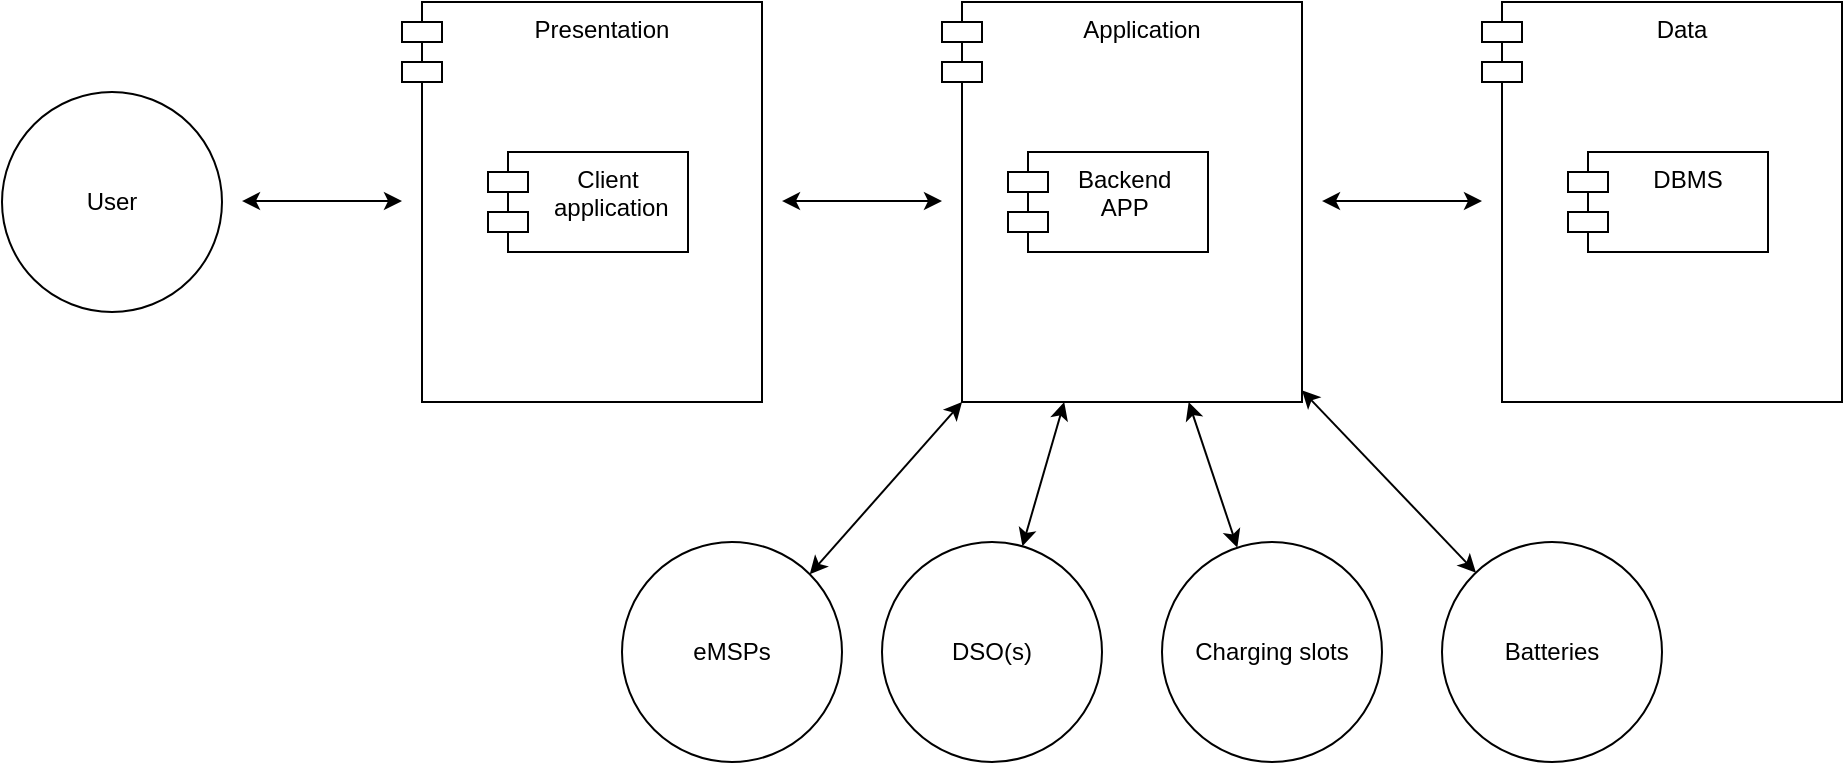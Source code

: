 <mxfile version="20.6.2" type="device"><diagram id="ianGEWdXeP57VXij8D8N" name="Page-1"><mxGraphModel dx="899" dy="272" grid="1" gridSize="10" guides="1" tooltips="1" connect="1" arrows="1" fold="1" page="0" pageScale="1" pageWidth="827" pageHeight="1169" math="0" shadow="0"><root><mxCell id="0"/><mxCell id="1" parent="0"/><mxCell id="sSFWajN19j93HPP_mk81-1" value="User" style="ellipse;whiteSpace=wrap;html=1;aspect=fixed;" parent="1" vertex="1"><mxGeometry x="120" y="445" width="110" height="110" as="geometry"/></mxCell><mxCell id="sSFWajN19j93HPP_mk81-2" value="Presentation" style="shape=module;align=left;spacingLeft=20;align=center;verticalAlign=top;" parent="1" vertex="1"><mxGeometry x="320" y="400" width="180" height="200" as="geometry"/></mxCell><mxCell id="sSFWajN19j93HPP_mk81-3" value="Client&#10; application" style="shape=module;align=left;spacingLeft=20;align=center;verticalAlign=top;" parent="1" vertex="1"><mxGeometry x="363" y="475" width="100" height="50" as="geometry"/></mxCell><mxCell id="sSFWajN19j93HPP_mk81-4" value="Application" style="shape=module;align=left;spacingLeft=20;align=center;verticalAlign=top;" parent="1" vertex="1"><mxGeometry x="590" y="400" width="180" height="200" as="geometry"/></mxCell><mxCell id="sSFWajN19j93HPP_mk81-5" value="Backend &#10;APP " style="shape=module;align=left;spacingLeft=20;align=center;verticalAlign=top;" parent="1" vertex="1"><mxGeometry x="623" y="475" width="100" height="50" as="geometry"/></mxCell><mxCell id="sSFWajN19j93HPP_mk81-6" value="Data" style="shape=module;align=left;spacingLeft=20;align=center;verticalAlign=top;" parent="1" vertex="1"><mxGeometry x="860" y="400" width="180" height="200" as="geometry"/></mxCell><mxCell id="sSFWajN19j93HPP_mk81-7" value="DBMS" style="shape=module;align=left;spacingLeft=20;align=center;verticalAlign=top;" parent="1" vertex="1"><mxGeometry x="903" y="475" width="100" height="50" as="geometry"/></mxCell><mxCell id="sSFWajN19j93HPP_mk81-9" value="" style="endArrow=classic;startArrow=classic;html=1;rounded=0;" parent="1" edge="1"><mxGeometry width="50" height="50" relative="1" as="geometry"><mxPoint x="240" y="499.52" as="sourcePoint"/><mxPoint x="320" y="499.52" as="targetPoint"/></mxGeometry></mxCell><mxCell id="sSFWajN19j93HPP_mk81-10" value="" style="endArrow=classic;startArrow=classic;html=1;rounded=0;" parent="1" edge="1"><mxGeometry width="50" height="50" relative="1" as="geometry"><mxPoint x="510" y="499.52" as="sourcePoint"/><mxPoint x="590" y="499.52" as="targetPoint"/></mxGeometry></mxCell><mxCell id="sSFWajN19j93HPP_mk81-11" value="" style="endArrow=classic;startArrow=classic;html=1;rounded=0;" parent="1" edge="1"><mxGeometry width="50" height="50" relative="1" as="geometry"><mxPoint x="780" y="499.52" as="sourcePoint"/><mxPoint x="860" y="499.52" as="targetPoint"/></mxGeometry></mxCell><mxCell id="sSFWajN19j93HPP_mk81-13" value="Charging slots" style="ellipse;whiteSpace=wrap;html=1;aspect=fixed;" parent="1" vertex="1"><mxGeometry x="700" y="670" width="110" height="110" as="geometry"/></mxCell><mxCell id="sSFWajN19j93HPP_mk81-14" value="DSO(s)" style="ellipse;whiteSpace=wrap;html=1;aspect=fixed;" parent="1" vertex="1"><mxGeometry x="560" y="670" width="110" height="110" as="geometry"/></mxCell><mxCell id="sSFWajN19j93HPP_mk81-15" value="" style="endArrow=classic;startArrow=classic;html=1;rounded=0;" parent="1" source="sSFWajN19j93HPP_mk81-14" target="sSFWajN19j93HPP_mk81-4" edge="1"><mxGeometry width="50" height="50" relative="1" as="geometry"><mxPoint x="580" y="690" as="sourcePoint"/><mxPoint x="630" y="630" as="targetPoint"/></mxGeometry></mxCell><mxCell id="sSFWajN19j93HPP_mk81-16" value="" style="endArrow=classic;startArrow=classic;html=1;rounded=0;" parent="1" source="sSFWajN19j93HPP_mk81-13" target="sSFWajN19j93HPP_mk81-4" edge="1"><mxGeometry width="50" height="50" relative="1" as="geometry"><mxPoint x="613.525" y="723.214" as="sourcePoint"/><mxPoint x="654.151" y="610" as="targetPoint"/></mxGeometry></mxCell><mxCell id="sSFWajN19j93HPP_mk81-17" value="Batteries" style="ellipse;whiteSpace=wrap;html=1;aspect=fixed;" parent="1" vertex="1"><mxGeometry x="840" y="670" width="110" height="110" as="geometry"/></mxCell><mxCell id="sSFWajN19j93HPP_mk81-18" value="" style="endArrow=classic;startArrow=classic;html=1;rounded=0;" parent="1" source="sSFWajN19j93HPP_mk81-17" target="sSFWajN19j93HPP_mk81-4" edge="1"><mxGeometry width="50" height="50" relative="1" as="geometry"><mxPoint x="531.95" y="684.26" as="sourcePoint"/><mxPoint x="600" y="609.231" as="targetPoint"/></mxGeometry></mxCell><mxCell id="5Nl6vdmKiVYDV0q1DB06-1" value="eMSPs" style="ellipse;whiteSpace=wrap;html=1;aspect=fixed;" vertex="1" parent="1"><mxGeometry x="430" y="670" width="110" height="110" as="geometry"/></mxCell><mxCell id="5Nl6vdmKiVYDV0q1DB06-2" value="" style="endArrow=classic;startArrow=classic;html=1;rounded=0;entryX=0;entryY=1;entryDx=10;entryDy=0;entryPerimeter=0;exitX=1;exitY=0;exitDx=0;exitDy=0;" edge="1" parent="1" source="5Nl6vdmKiVYDV0q1DB06-1" target="sSFWajN19j93HPP_mk81-4"><mxGeometry width="50" height="50" relative="1" as="geometry"><mxPoint x="532.276" y="661.519" as="sourcePoint"/><mxPoint x="549.996" y="590" as="targetPoint"/></mxGeometry></mxCell></root></mxGraphModel></diagram></mxfile>